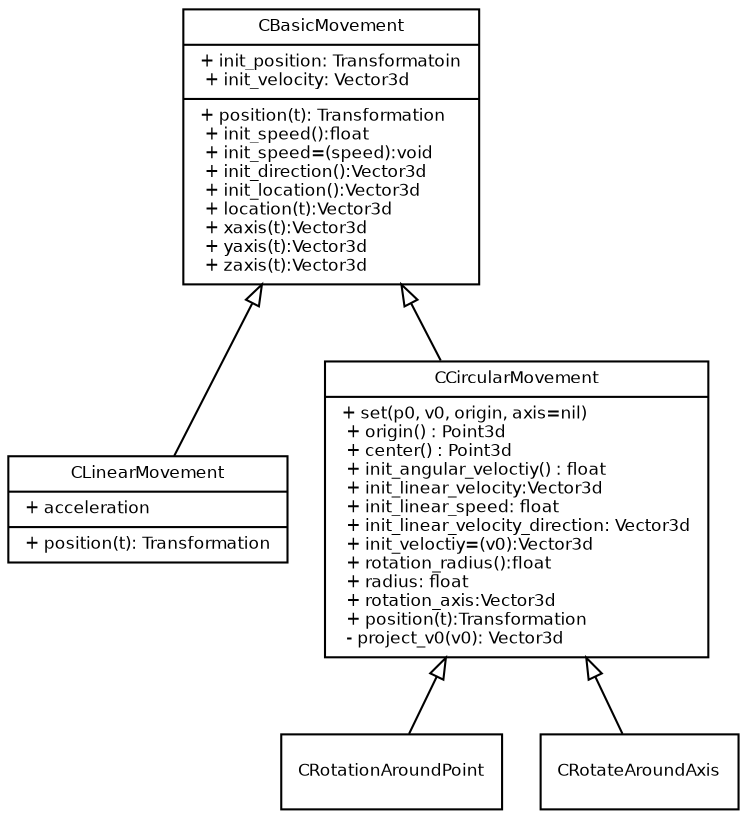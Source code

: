 digraph G {
  fontname = "Bitstream Vera Sans"
  fontsize = 8
  
  
  # b [fillcolor=yellow fixedsize=true label="a very long label"]
  # d [fixedsize=shape label="an even longer label"]
     
     
     
  graph[labelloc="t" ]
  node [
    fontname = "Bitstream Vera Sans"
    fontsize = 8
    shape = "record"
  ]
  
  edge [
    fontname = "Bitstream Vera Sans"
    fontsize = 8
  ]
  
  rankdir = "BT"
  
  BasicMovement [
  label = "{CBasicMovement|
  + init_position: Transformatoin\l
  + init_velocity: Vector3d\l|
  + position(t): Transformation\l
  + init_speed():float\l
  + init_speed=(speed):void\l
  + init_direction():Vector3d\l
  + init_location():Vector3d\l
  + location(t):Vector3d\l
  + xaxis(t):Vector3d\l
  + yaxis(t):Vector3d\l
  + zaxis(t):Vector3d\l
  }"
  ]
  




  LinearMovement [
   
  label = "{CLinearMovement|
  + acceleration\l |
  + position(t): Transformation\l
  }"
  ]

  CircularMovement [

  label = "{CCircularMovement | 
  + set(p0, v0, origin, axis=nil) \l
  + origin() : Point3d \l
  + center() : Point3d \l
  
  + init_angular_veloctiy() : float \l
  + init_linear_velocity:Vector3d\l
  + init_linear_speed: float\l
  + init_linear_velocity_direction: Vector3d\l
  + init_veloctiy=(v0):Vector3d \l
  + rotation_radius():float\l
  + radius: float\l
  + rotation_axis:Vector3d\l
  + position(t):Transformation\l

  - project_v0(v0): Vector3d\l

  }"
  ] 
  

  
  edge [arrowhead = "empty"]

  LinearMovement -> BasicMovement
  CircularMovement -> BasicMovement
  { rank = same; LinearMovement; CircularMovement}
  CRotationAroundPoint -> CircularMovement
  CRotateAroundAxis-> CircularMovement
}
